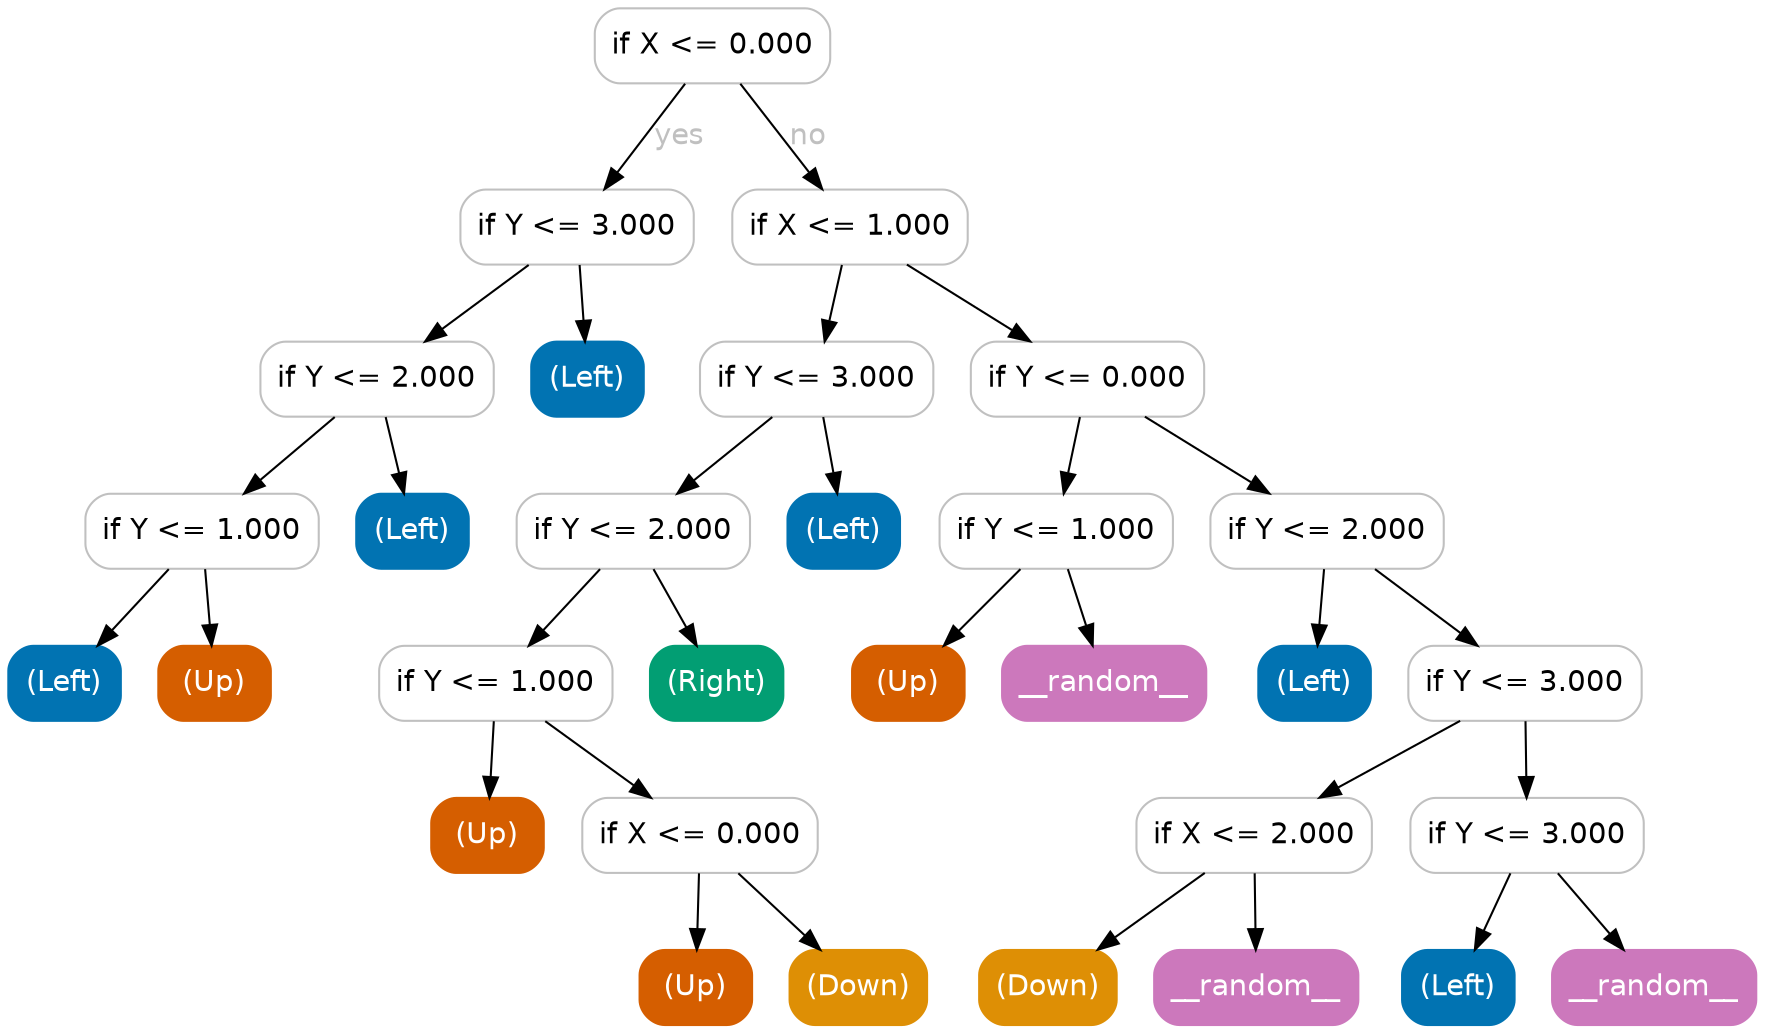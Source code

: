 digraph Tree {
	graph [bb="0,0,839,488"];
	node [color=gray,
		fillcolor=white,
		fontname=helvetica,
		label="\N",
		shape=box,
		style="filled, rounded"
	];
	edge [fontname=helvetica];
	0	[height=0.5,
		label="if X <= 0.000",
		pos="338,470",
		width=1.5694];
	1	[height=0.5,
		label="if Y <= 3.000",
		pos="273,383",
		width=1.5556];
	0 -> 1	[fontcolor=gray,
		label=yes,
		lp="322.5,426.5",
		pos="e,286.13,401.18 324.85,451.8 315.51,439.59 302.82,422.99 292.33,409.28"];
	8	[height=0.5,
		label="if X <= 1.000",
		pos="404,383",
		width=1.5694];
	0 -> 8	[fontcolor=gray,
		label=no,
		lp="384,426.5",
		pos="e,390.66,401.18 351.36,451.8 360.84,439.59 373.72,422.99 384.37,409.28"];
	2	[height=0.5,
		label="if Y <= 2.000",
		pos="177,310",
		width=1.5556];
	1 -> 2	[fontcolor=gray,
		pos="e,200.02,328.03 249.76,364.81 237.26,355.57 221.68,344.04 208.14,334.03"];
	7	[color="#0173b2",
		fillcolor="#0173b2",
		fontcolor=white,
		height=0.5,
		label="(Left)",
		pos="278,310",
		width=0.75];
	1 -> 7	[fontcolor=gray,
		pos="e,276.8,328.03 274.21,364.81 274.78,356.79 275.46,347.05 276.09,338.07"];
	3	[height=0.5,
		label="if Y <= 1.000",
		pos="93,237",
		width=1.5556];
	2 -> 3	[fontcolor=gray,
		pos="e,113.15,255.03 156.67,291.81 145.94,282.74 132.61,271.48 120.92,261.6"];
	6	[color="#0173b2",
		fillcolor="#0173b2",
		fontcolor=white,
		height=0.5,
		label="(Left)",
		pos="194,237",
		width=0.75];
	2 -> 6	[fontcolor=gray,
		pos="e,189.92,255.03 181.12,291.81 183.06,283.7 185.42,273.84 187.59,264.78"];
	4	[color="#0173b2",
		fillcolor="#0173b2",
		fontcolor=white,
		height=0.5,
		label="(Left)",
		pos="27,164",
		width=0.75];
	3 -> 4	[fontcolor=gray,
		pos="e,42.83,182.03 77.023,218.81 68.835,210 58.722,199.13 49.736,189.46"];
	5	[color="#d55e00",
		fillcolor="#d55e00",
		fontcolor=white,
		height=0.5,
		label="(Up)",
		pos="99,164",
		width=0.75];
	3 -> 5	[fontcolor=gray,
		pos="e,97.561,182.03 94.452,218.81 95.13,210.79 95.954,201.05 96.712,192.07"];
	9	[height=0.5,
		label="if Y <= 3.000",
		pos="388,310",
		width=1.5556];
	8 -> 9	[fontcolor=gray,
		pos="e,391.84,328.03 400.13,364.81 398.32,356.79 396.12,347.05 394.1,338.07"];
	18	[height=0.5,
		label="if Y <= 0.000",
		pos="518,310",
		width=1.5556];
	8 -> 18	[fontcolor=gray,
		pos="e,490.52,328.11 431.31,364.99 446.42,355.58 465.41,343.76 481.75,333.57"];
	10	[height=0.5,
		label="if Y <= 2.000",
		pos="300,237",
		width=1.5556];
	9 -> 10	[fontcolor=gray,
		pos="e,321.11,255.03 366.7,291.81 355.35,282.66 341.22,271.26 328.9,261.32"];
	17	[color="#0173b2",
		fillcolor="#0173b2",
		fontcolor=white,
		height=0.5,
		label="(Left)",
		pos="401,237",
		width=0.75];
	9 -> 17	[fontcolor=gray,
		pos="e,397.88,255.03 391.15,291.81 392.62,283.79 394.4,274.05 396.04,265.07"];
	11	[height=0.5,
		label="if Y <= 1.000",
		pos="234,164",
		width=1.5556];
	10 -> 11	[fontcolor=gray,
		pos="e,249.83,182.03 284.02,218.81 275.84,210 265.72,199.13 256.74,189.46"];
	16	[color="#029e73",
		fillcolor="#029e73",
		fontcolor=white,
		height=0.5,
		label="(Right)",
		pos="340,164",
		width=0.88889];
	10 -> 16	[fontcolor=gray,
		pos="e,330.41,182.03 309.68,218.81 314.4,210.44 320.17,200.2 325.41,190.9"];
	12	[color="#d55e00",
		fillcolor="#d55e00",
		fontcolor=white,
		height=0.5,
		label="(Up)",
		pos="230,91",
		width=0.75];
	11 -> 12	[fontcolor=gray,
		pos="e,230.96,109.03 233.03,145.81 232.58,137.79 232.03,128.05 231.53,119.07"];
	13	[height=0.5,
		label="if X <= 0.000",
		pos="332,91",
		width=1.5694];
	11 -> 13	[fontcolor=gray,
		pos="e,308.5,109.03 257.72,145.81 270.48,136.57 286.39,125.04 300.21,115.03"];
	14	[color="#d55e00",
		fillcolor="#d55e00",
		fontcolor=white,
		height=0.5,
		label="(Up)",
		pos="330,18",
		width=0.75];
	13 -> 14	[fontcolor=gray,
		pos="e,330.48,36.029 331.52,72.813 331.29,64.789 331.02,55.047 330.76,46.069"];
	15	[color="#de8f05",
		fillcolor="#de8f05",
		fontcolor=white,
		height=0.5,
		label="(Down)",
		pos="408,18",
		width=0.91667];
	13 -> 15	[fontcolor=gray,
		pos="e,389.77,36.029 350.4,72.813 360.01,63.83 371.93,52.693 382.43,42.886"];
	19	[height=0.5,
		label="if Y <= 1.000",
		pos="503,237",
		width=1.5556];
	18 -> 19	[fontcolor=gray,
		pos="e,506.6,255.03 514.37,291.81 512.67,283.79 510.62,274.05 508.72,265.07"];
	22	[height=0.5,
		label="if Y <= 2.000",
		pos="633,237",
		width=1.5556];
	18 -> 22	[fontcolor=gray,
		pos="e,605.28,255.11 545.55,291.99 560.8,282.58 579.95,270.76 596.44,260.57"];
	20	[color="#d55e00",
		fillcolor="#d55e00",
		fontcolor=white,
		height=0.5,
		label="(Up)",
		pos="432,164",
		width=0.75];
	19 -> 20	[fontcolor=gray,
		pos="e,449.03,182.03 485.81,218.81 476.92,209.92 465.91,198.91 456.17,189.17"];
	21	[color="#cc78bc",
		fillcolor="#cc78bc",
		fontcolor=white,
		height=0.5,
		label=__random__,
		pos="526,164",
		width=1.3611];
	19 -> 21	[fontcolor=gray,
		pos="e,520.48,182.03 508.57,218.81 511.2,210.7 514.39,200.84 517.33,191.78"];
	23	[color="#0173b2",
		fillcolor="#0173b2",
		fontcolor=white,
		height=0.5,
		label="(Left)",
		pos="627,164",
		width=0.75];
	22 -> 23	[fontcolor=gray,
		pos="e,628.44,182.03 631.55,218.81 630.87,210.79 630.05,201.05 629.29,192.07"];
	24	[height=0.5,
		label="if Y <= 3.000",
		pos="728,164",
		width=1.5556];
	22 -> 24	[fontcolor=gray,
		pos="e,705.21,182.03 656,218.81 668.37,209.57 683.79,198.04 697.18,188.03"];
	25	[height=0.5,
		label="if X <= 2.000",
		pos="598,91",
		width=1.5694];
	24 -> 25	[fontcolor=gray,
		pos="e,629.33,109.11 696.86,145.99 679.3,136.4 657.17,124.32 638.3,114.01"];
	28	[height=0.5,
		label="if Y <= 3.000",
		pos="729,91",
		width=1.5556];
	24 -> 28	[fontcolor=gray,
		pos="e,728.76,109.03 728.24,145.81 728.36,137.79 728.49,128.05 728.62,119.07"];
	26	[color="#de8f05",
		fillcolor="#de8f05",
		fontcolor=white,
		height=0.5,
		label="(Down)",
		pos="499,18",
		width=0.91667];
	25 -> 26	[fontcolor=gray,
		pos="e,522.86,36.114 574.29,72.994 561.4,63.753 545.28,52.192 531.27,42.142"];
	27	[color="#cc78bc",
		fillcolor="#cc78bc",
		fontcolor=white,
		height=0.5,
		label=__random__,
		pos="599,18",
		width=1.3611];
	25 -> 27	[fontcolor=gray,
		pos="e,598.76,36.029 598.24,72.813 598.36,64.789 598.49,55.047 598.62,46.069"];
	29	[color="#0173b2",
		fillcolor="#0173b2",
		fontcolor=white,
		height=0.5,
		label="(Left)",
		pos="696,18",
		width=0.75];
	28 -> 29	[fontcolor=gray,
		pos="e,703.91,36.029 721.01,72.813 717.16,64.528 712.46,54.41 708.17,45.193"];
	30	[color="#cc78bc",
		fillcolor="#cc78bc",
		fontcolor=white,
		height=0.5,
		label=__random__,
		pos="790,18",
		width=1.3611];
	28 -> 30	[fontcolor=gray,
		pos="e,775.37,36.029 743.77,72.813 751.26,64.092 760.5,53.34 768.74,43.746"];
}
